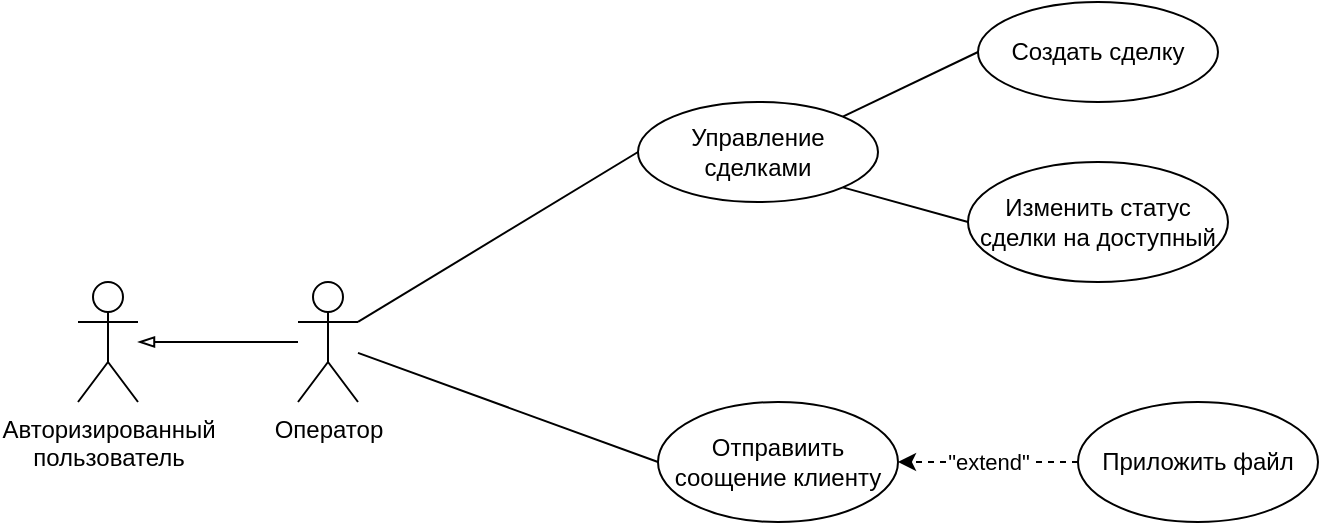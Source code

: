 <mxfile version="26.1.0">
  <diagram name="Страница — 1" id="8dfW1s0KsbtjRG0SB6xi">
    <mxGraphModel dx="873" dy="497" grid="1" gridSize="10" guides="1" tooltips="1" connect="1" arrows="1" fold="1" page="1" pageScale="1" pageWidth="827" pageHeight="1169" background="#ffffff" math="0" shadow="0">
      <root>
        <mxCell id="0" />
        <mxCell id="1" parent="0" />
        <mxCell id="88iK_43nH-wTtmU3OthR-1" value="Оператор" style="shape=umlActor;verticalLabelPosition=bottom;verticalAlign=top;html=1;outlineConnect=0;" parent="1" vertex="1">
          <mxGeometry x="160" y="420" width="30" height="60" as="geometry" />
        </mxCell>
        <mxCell id="88iK_43nH-wTtmU3OthR-4" value="Отправиить соощение клиенту" style="ellipse;whiteSpace=wrap;html=1;" parent="1" vertex="1">
          <mxGeometry x="340" y="480" width="120" height="60" as="geometry" />
        </mxCell>
        <mxCell id="88iK_43nH-wTtmU3OthR-5" value="Приложить файл" style="ellipse;whiteSpace=wrap;html=1;" parent="1" vertex="1">
          <mxGeometry x="550" y="480" width="120" height="60" as="geometry" />
        </mxCell>
        <mxCell id="88iK_43nH-wTtmU3OthR-6" value="Авторизированный&lt;div&gt;пользователь&lt;/div&gt;" style="shape=umlActor;verticalLabelPosition=bottom;verticalAlign=top;html=1;outlineConnect=0;" parent="1" vertex="1">
          <mxGeometry x="50" y="420" width="30" height="60" as="geometry" />
        </mxCell>
        <mxCell id="88iK_43nH-wTtmU3OthR-7" value="" style="endArrow=blockThin;html=1;rounded=0;endFill=0;" parent="1" source="88iK_43nH-wTtmU3OthR-1" target="88iK_43nH-wTtmU3OthR-6" edge="1">
          <mxGeometry width="50" height="50" relative="1" as="geometry">
            <mxPoint x="160" y="520" as="sourcePoint" />
            <mxPoint x="210" y="470" as="targetPoint" />
          </mxGeometry>
        </mxCell>
        <mxCell id="88iK_43nH-wTtmU3OthR-8" value="" style="endArrow=none;html=1;rounded=0;entryX=0;entryY=0.5;entryDx=0;entryDy=0;" parent="1" source="88iK_43nH-wTtmU3OthR-1" target="88iK_43nH-wTtmU3OthR-4" edge="1">
          <mxGeometry width="50" height="50" relative="1" as="geometry">
            <mxPoint x="260" y="500" as="sourcePoint" />
            <mxPoint x="310" y="450" as="targetPoint" />
          </mxGeometry>
        </mxCell>
        <mxCell id="88iK_43nH-wTtmU3OthR-9" value="&quot;extend&quot;" style="endArrow=classic;html=1;rounded=0;entryX=1;entryY=0.5;entryDx=0;entryDy=0;exitX=0;exitY=0.5;exitDx=0;exitDy=0;dashed=1;" parent="1" source="88iK_43nH-wTtmU3OthR-5" target="88iK_43nH-wTtmU3OthR-4" edge="1">
          <mxGeometry width="50" height="50" relative="1" as="geometry">
            <mxPoint x="470" y="380" as="sourcePoint" />
            <mxPoint x="520" y="330" as="targetPoint" />
          </mxGeometry>
        </mxCell>
        <mxCell id="88iK_43nH-wTtmU3OthR-11" value="Создать сделку" style="ellipse;whiteSpace=wrap;html=1;" parent="1" vertex="1">
          <mxGeometry x="500" y="280" width="120" height="50" as="geometry" />
        </mxCell>
        <mxCell id="88iK_43nH-wTtmU3OthR-16" value="Изменить статус сделки на доступный" style="ellipse;whiteSpace=wrap;html=1;" parent="1" vertex="1">
          <mxGeometry x="495" y="360" width="130" height="60" as="geometry" />
        </mxCell>
        <mxCell id="2s32ZSs17M-zEYb5WoBL-2" value="Управление сделками" style="ellipse;whiteSpace=wrap;html=1;" vertex="1" parent="1">
          <mxGeometry x="330" y="330" width="120" height="50" as="geometry" />
        </mxCell>
        <mxCell id="2s32ZSs17M-zEYb5WoBL-4" value="" style="endArrow=none;html=1;rounded=0;entryX=0;entryY=0.5;entryDx=0;entryDy=0;exitX=1;exitY=0.333;exitDx=0;exitDy=0;exitPerimeter=0;" edge="1" parent="1" source="88iK_43nH-wTtmU3OthR-1" target="2s32ZSs17M-zEYb5WoBL-2">
          <mxGeometry width="50" height="50" relative="1" as="geometry">
            <mxPoint x="400" y="470" as="sourcePoint" />
            <mxPoint x="450" y="420" as="targetPoint" />
          </mxGeometry>
        </mxCell>
        <mxCell id="2s32ZSs17M-zEYb5WoBL-5" value="" style="endArrow=none;html=1;rounded=0;entryX=0;entryY=0.5;entryDx=0;entryDy=0;exitX=1;exitY=1;exitDx=0;exitDy=0;" edge="1" parent="1" source="2s32ZSs17M-zEYb5WoBL-2" target="88iK_43nH-wTtmU3OthR-16">
          <mxGeometry width="50" height="50" relative="1" as="geometry">
            <mxPoint x="400" y="470" as="sourcePoint" />
            <mxPoint x="450" y="420" as="targetPoint" />
          </mxGeometry>
        </mxCell>
        <mxCell id="2s32ZSs17M-zEYb5WoBL-6" value="" style="endArrow=none;html=1;rounded=0;entryX=0;entryY=0.5;entryDx=0;entryDy=0;exitX=1;exitY=0;exitDx=0;exitDy=0;" edge="1" parent="1" source="2s32ZSs17M-zEYb5WoBL-2" target="88iK_43nH-wTtmU3OthR-11">
          <mxGeometry width="50" height="50" relative="1" as="geometry">
            <mxPoint x="400" y="470" as="sourcePoint" />
            <mxPoint x="450" y="420" as="targetPoint" />
          </mxGeometry>
        </mxCell>
      </root>
    </mxGraphModel>
  </diagram>
</mxfile>
